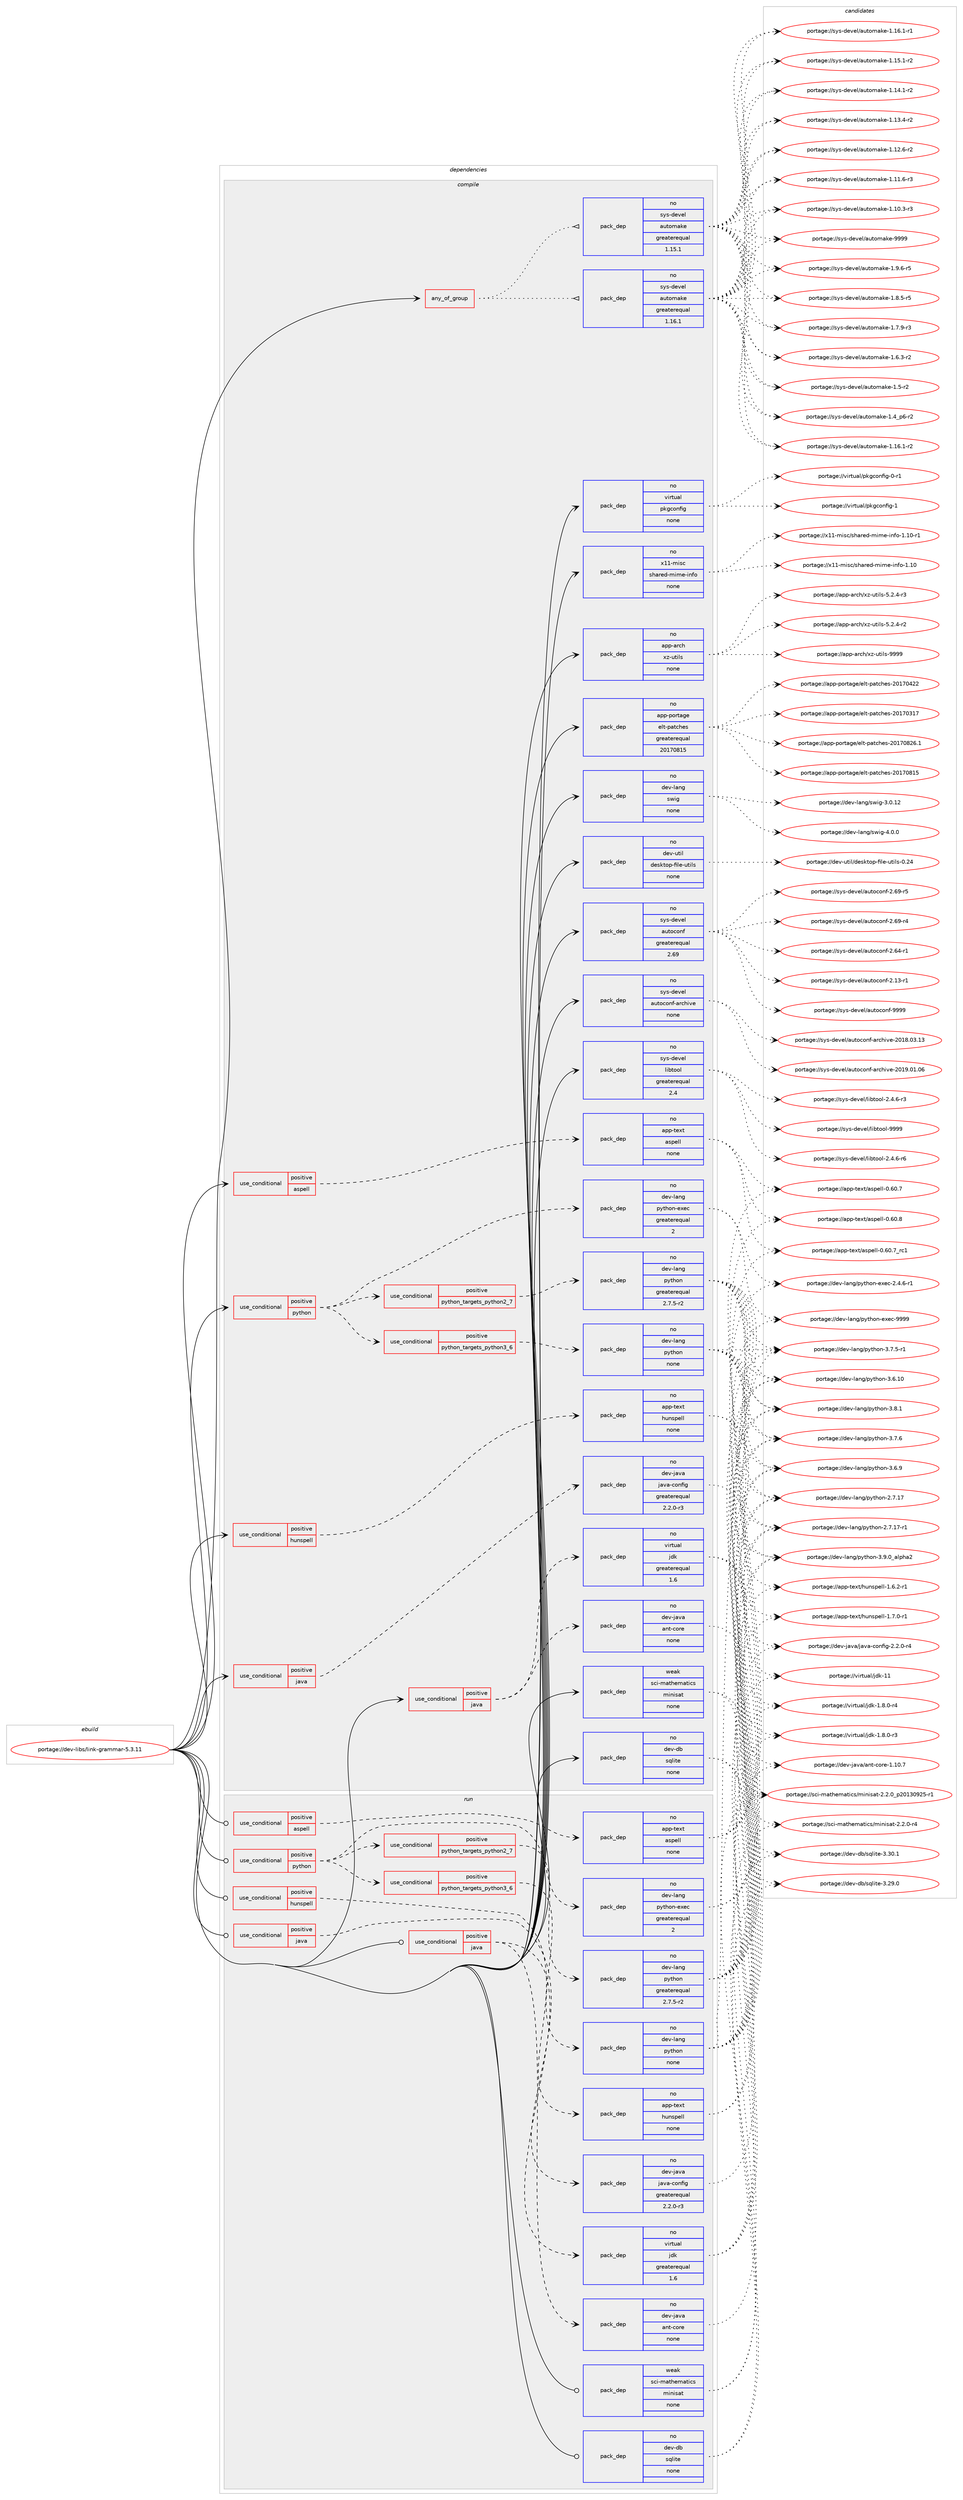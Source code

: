 digraph prolog {

# *************
# Graph options
# *************

newrank=true;
concentrate=true;
compound=true;
graph [rankdir=LR,fontname=Helvetica,fontsize=10,ranksep=1.5];#, ranksep=2.5, nodesep=0.2];
edge  [arrowhead=vee];
node  [fontname=Helvetica,fontsize=10];

# **********
# The ebuild
# **********

subgraph cluster_leftcol {
color=gray;
label=<<i>ebuild</i>>;
id [label="portage://dev-libs/link-grammar-5.3.11", color=red, width=4, href="../dev-libs/link-grammar-5.3.11.svg"];
}

# ****************
# The dependencies
# ****************

subgraph cluster_midcol {
color=gray;
label=<<i>dependencies</i>>;
subgraph cluster_compile {
fillcolor="#eeeeee";
style=filled;
label=<<i>compile</i>>;
subgraph any4975 {
dependency509718 [label=<<TABLE BORDER="0" CELLBORDER="1" CELLSPACING="0" CELLPADDING="4"><TR><TD CELLPADDING="10">any_of_group</TD></TR></TABLE>>, shape=none, color=red];subgraph pack379973 {
dependency509719 [label=<<TABLE BORDER="0" CELLBORDER="1" CELLSPACING="0" CELLPADDING="4" WIDTH="220"><TR><TD ROWSPAN="6" CELLPADDING="30">pack_dep</TD></TR><TR><TD WIDTH="110">no</TD></TR><TR><TD>sys-devel</TD></TR><TR><TD>automake</TD></TR><TR><TD>greaterequal</TD></TR><TR><TD>1.16.1</TD></TR></TABLE>>, shape=none, color=blue];
}
dependency509718:e -> dependency509719:w [weight=20,style="dotted",arrowhead="oinv"];
subgraph pack379974 {
dependency509720 [label=<<TABLE BORDER="0" CELLBORDER="1" CELLSPACING="0" CELLPADDING="4" WIDTH="220"><TR><TD ROWSPAN="6" CELLPADDING="30">pack_dep</TD></TR><TR><TD WIDTH="110">no</TD></TR><TR><TD>sys-devel</TD></TR><TR><TD>automake</TD></TR><TR><TD>greaterequal</TD></TR><TR><TD>1.15.1</TD></TR></TABLE>>, shape=none, color=blue];
}
dependency509718:e -> dependency509720:w [weight=20,style="dotted",arrowhead="oinv"];
}
id:e -> dependency509718:w [weight=20,style="solid",arrowhead="vee"];
subgraph cond124535 {
dependency509721 [label=<<TABLE BORDER="0" CELLBORDER="1" CELLSPACING="0" CELLPADDING="4"><TR><TD ROWSPAN="3" CELLPADDING="10">use_conditional</TD></TR><TR><TD>positive</TD></TR><TR><TD>aspell</TD></TR></TABLE>>, shape=none, color=red];
subgraph pack379975 {
dependency509722 [label=<<TABLE BORDER="0" CELLBORDER="1" CELLSPACING="0" CELLPADDING="4" WIDTH="220"><TR><TD ROWSPAN="6" CELLPADDING="30">pack_dep</TD></TR><TR><TD WIDTH="110">no</TD></TR><TR><TD>app-text</TD></TR><TR><TD>aspell</TD></TR><TR><TD>none</TD></TR><TR><TD></TD></TR></TABLE>>, shape=none, color=blue];
}
dependency509721:e -> dependency509722:w [weight=20,style="dashed",arrowhead="vee"];
}
id:e -> dependency509721:w [weight=20,style="solid",arrowhead="vee"];
subgraph cond124536 {
dependency509723 [label=<<TABLE BORDER="0" CELLBORDER="1" CELLSPACING="0" CELLPADDING="4"><TR><TD ROWSPAN="3" CELLPADDING="10">use_conditional</TD></TR><TR><TD>positive</TD></TR><TR><TD>hunspell</TD></TR></TABLE>>, shape=none, color=red];
subgraph pack379976 {
dependency509724 [label=<<TABLE BORDER="0" CELLBORDER="1" CELLSPACING="0" CELLPADDING="4" WIDTH="220"><TR><TD ROWSPAN="6" CELLPADDING="30">pack_dep</TD></TR><TR><TD WIDTH="110">no</TD></TR><TR><TD>app-text</TD></TR><TR><TD>hunspell</TD></TR><TR><TD>none</TD></TR><TR><TD></TD></TR></TABLE>>, shape=none, color=blue];
}
dependency509723:e -> dependency509724:w [weight=20,style="dashed",arrowhead="vee"];
}
id:e -> dependency509723:w [weight=20,style="solid",arrowhead="vee"];
subgraph cond124537 {
dependency509725 [label=<<TABLE BORDER="0" CELLBORDER="1" CELLSPACING="0" CELLPADDING="4"><TR><TD ROWSPAN="3" CELLPADDING="10">use_conditional</TD></TR><TR><TD>positive</TD></TR><TR><TD>java</TD></TR></TABLE>>, shape=none, color=red];
subgraph pack379977 {
dependency509726 [label=<<TABLE BORDER="0" CELLBORDER="1" CELLSPACING="0" CELLPADDING="4" WIDTH="220"><TR><TD ROWSPAN="6" CELLPADDING="30">pack_dep</TD></TR><TR><TD WIDTH="110">no</TD></TR><TR><TD>dev-java</TD></TR><TR><TD>java-config</TD></TR><TR><TD>greaterequal</TD></TR><TR><TD>2.2.0-r3</TD></TR></TABLE>>, shape=none, color=blue];
}
dependency509725:e -> dependency509726:w [weight=20,style="dashed",arrowhead="vee"];
}
id:e -> dependency509725:w [weight=20,style="solid",arrowhead="vee"];
subgraph cond124538 {
dependency509727 [label=<<TABLE BORDER="0" CELLBORDER="1" CELLSPACING="0" CELLPADDING="4"><TR><TD ROWSPAN="3" CELLPADDING="10">use_conditional</TD></TR><TR><TD>positive</TD></TR><TR><TD>java</TD></TR></TABLE>>, shape=none, color=red];
subgraph pack379978 {
dependency509728 [label=<<TABLE BORDER="0" CELLBORDER="1" CELLSPACING="0" CELLPADDING="4" WIDTH="220"><TR><TD ROWSPAN="6" CELLPADDING="30">pack_dep</TD></TR><TR><TD WIDTH="110">no</TD></TR><TR><TD>virtual</TD></TR><TR><TD>jdk</TD></TR><TR><TD>greaterequal</TD></TR><TR><TD>1.6</TD></TR></TABLE>>, shape=none, color=blue];
}
dependency509727:e -> dependency509728:w [weight=20,style="dashed",arrowhead="vee"];
subgraph pack379979 {
dependency509729 [label=<<TABLE BORDER="0" CELLBORDER="1" CELLSPACING="0" CELLPADDING="4" WIDTH="220"><TR><TD ROWSPAN="6" CELLPADDING="30">pack_dep</TD></TR><TR><TD WIDTH="110">no</TD></TR><TR><TD>dev-java</TD></TR><TR><TD>ant-core</TD></TR><TR><TD>none</TD></TR><TR><TD></TD></TR></TABLE>>, shape=none, color=blue];
}
dependency509727:e -> dependency509729:w [weight=20,style="dashed",arrowhead="vee"];
}
id:e -> dependency509727:w [weight=20,style="solid",arrowhead="vee"];
subgraph cond124539 {
dependency509730 [label=<<TABLE BORDER="0" CELLBORDER="1" CELLSPACING="0" CELLPADDING="4"><TR><TD ROWSPAN="3" CELLPADDING="10">use_conditional</TD></TR><TR><TD>positive</TD></TR><TR><TD>python</TD></TR></TABLE>>, shape=none, color=red];
subgraph cond124540 {
dependency509731 [label=<<TABLE BORDER="0" CELLBORDER="1" CELLSPACING="0" CELLPADDING="4"><TR><TD ROWSPAN="3" CELLPADDING="10">use_conditional</TD></TR><TR><TD>positive</TD></TR><TR><TD>python_targets_python2_7</TD></TR></TABLE>>, shape=none, color=red];
subgraph pack379980 {
dependency509732 [label=<<TABLE BORDER="0" CELLBORDER="1" CELLSPACING="0" CELLPADDING="4" WIDTH="220"><TR><TD ROWSPAN="6" CELLPADDING="30">pack_dep</TD></TR><TR><TD WIDTH="110">no</TD></TR><TR><TD>dev-lang</TD></TR><TR><TD>python</TD></TR><TR><TD>greaterequal</TD></TR><TR><TD>2.7.5-r2</TD></TR></TABLE>>, shape=none, color=blue];
}
dependency509731:e -> dependency509732:w [weight=20,style="dashed",arrowhead="vee"];
}
dependency509730:e -> dependency509731:w [weight=20,style="dashed",arrowhead="vee"];
subgraph cond124541 {
dependency509733 [label=<<TABLE BORDER="0" CELLBORDER="1" CELLSPACING="0" CELLPADDING="4"><TR><TD ROWSPAN="3" CELLPADDING="10">use_conditional</TD></TR><TR><TD>positive</TD></TR><TR><TD>python_targets_python3_6</TD></TR></TABLE>>, shape=none, color=red];
subgraph pack379981 {
dependency509734 [label=<<TABLE BORDER="0" CELLBORDER="1" CELLSPACING="0" CELLPADDING="4" WIDTH="220"><TR><TD ROWSPAN="6" CELLPADDING="30">pack_dep</TD></TR><TR><TD WIDTH="110">no</TD></TR><TR><TD>dev-lang</TD></TR><TR><TD>python</TD></TR><TR><TD>none</TD></TR><TR><TD></TD></TR></TABLE>>, shape=none, color=blue];
}
dependency509733:e -> dependency509734:w [weight=20,style="dashed",arrowhead="vee"];
}
dependency509730:e -> dependency509733:w [weight=20,style="dashed",arrowhead="vee"];
subgraph pack379982 {
dependency509735 [label=<<TABLE BORDER="0" CELLBORDER="1" CELLSPACING="0" CELLPADDING="4" WIDTH="220"><TR><TD ROWSPAN="6" CELLPADDING="30">pack_dep</TD></TR><TR><TD WIDTH="110">no</TD></TR><TR><TD>dev-lang</TD></TR><TR><TD>python-exec</TD></TR><TR><TD>greaterequal</TD></TR><TR><TD>2</TD></TR></TABLE>>, shape=none, color=blue];
}
dependency509730:e -> dependency509735:w [weight=20,style="dashed",arrowhead="vee"];
}
id:e -> dependency509730:w [weight=20,style="solid",arrowhead="vee"];
subgraph pack379983 {
dependency509736 [label=<<TABLE BORDER="0" CELLBORDER="1" CELLSPACING="0" CELLPADDING="4" WIDTH="220"><TR><TD ROWSPAN="6" CELLPADDING="30">pack_dep</TD></TR><TR><TD WIDTH="110">no</TD></TR><TR><TD>app-arch</TD></TR><TR><TD>xz-utils</TD></TR><TR><TD>none</TD></TR><TR><TD></TD></TR></TABLE>>, shape=none, color=blue];
}
id:e -> dependency509736:w [weight=20,style="solid",arrowhead="vee"];
subgraph pack379984 {
dependency509737 [label=<<TABLE BORDER="0" CELLBORDER="1" CELLSPACING="0" CELLPADDING="4" WIDTH="220"><TR><TD ROWSPAN="6" CELLPADDING="30">pack_dep</TD></TR><TR><TD WIDTH="110">no</TD></TR><TR><TD>app-portage</TD></TR><TR><TD>elt-patches</TD></TR><TR><TD>greaterequal</TD></TR><TR><TD>20170815</TD></TR></TABLE>>, shape=none, color=blue];
}
id:e -> dependency509737:w [weight=20,style="solid",arrowhead="vee"];
subgraph pack379985 {
dependency509738 [label=<<TABLE BORDER="0" CELLBORDER="1" CELLSPACING="0" CELLPADDING="4" WIDTH="220"><TR><TD ROWSPAN="6" CELLPADDING="30">pack_dep</TD></TR><TR><TD WIDTH="110">no</TD></TR><TR><TD>dev-db</TD></TR><TR><TD>sqlite</TD></TR><TR><TD>none</TD></TR><TR><TD></TD></TR></TABLE>>, shape=none, color=blue];
}
id:e -> dependency509738:w [weight=20,style="solid",arrowhead="vee"];
subgraph pack379986 {
dependency509739 [label=<<TABLE BORDER="0" CELLBORDER="1" CELLSPACING="0" CELLPADDING="4" WIDTH="220"><TR><TD ROWSPAN="6" CELLPADDING="30">pack_dep</TD></TR><TR><TD WIDTH="110">no</TD></TR><TR><TD>dev-lang</TD></TR><TR><TD>swig</TD></TR><TR><TD>none</TD></TR><TR><TD></TD></TR></TABLE>>, shape=none, color=blue];
}
id:e -> dependency509739:w [weight=20,style="solid",arrowhead="vee"];
subgraph pack379987 {
dependency509740 [label=<<TABLE BORDER="0" CELLBORDER="1" CELLSPACING="0" CELLPADDING="4" WIDTH="220"><TR><TD ROWSPAN="6" CELLPADDING="30">pack_dep</TD></TR><TR><TD WIDTH="110">no</TD></TR><TR><TD>dev-util</TD></TR><TR><TD>desktop-file-utils</TD></TR><TR><TD>none</TD></TR><TR><TD></TD></TR></TABLE>>, shape=none, color=blue];
}
id:e -> dependency509740:w [weight=20,style="solid",arrowhead="vee"];
subgraph pack379988 {
dependency509741 [label=<<TABLE BORDER="0" CELLBORDER="1" CELLSPACING="0" CELLPADDING="4" WIDTH="220"><TR><TD ROWSPAN="6" CELLPADDING="30">pack_dep</TD></TR><TR><TD WIDTH="110">no</TD></TR><TR><TD>sys-devel</TD></TR><TR><TD>autoconf</TD></TR><TR><TD>greaterequal</TD></TR><TR><TD>2.69</TD></TR></TABLE>>, shape=none, color=blue];
}
id:e -> dependency509741:w [weight=20,style="solid",arrowhead="vee"];
subgraph pack379989 {
dependency509742 [label=<<TABLE BORDER="0" CELLBORDER="1" CELLSPACING="0" CELLPADDING="4" WIDTH="220"><TR><TD ROWSPAN="6" CELLPADDING="30">pack_dep</TD></TR><TR><TD WIDTH="110">no</TD></TR><TR><TD>sys-devel</TD></TR><TR><TD>autoconf-archive</TD></TR><TR><TD>none</TD></TR><TR><TD></TD></TR></TABLE>>, shape=none, color=blue];
}
id:e -> dependency509742:w [weight=20,style="solid",arrowhead="vee"];
subgraph pack379990 {
dependency509743 [label=<<TABLE BORDER="0" CELLBORDER="1" CELLSPACING="0" CELLPADDING="4" WIDTH="220"><TR><TD ROWSPAN="6" CELLPADDING="30">pack_dep</TD></TR><TR><TD WIDTH="110">no</TD></TR><TR><TD>sys-devel</TD></TR><TR><TD>libtool</TD></TR><TR><TD>greaterequal</TD></TR><TR><TD>2.4</TD></TR></TABLE>>, shape=none, color=blue];
}
id:e -> dependency509743:w [weight=20,style="solid",arrowhead="vee"];
subgraph pack379991 {
dependency509744 [label=<<TABLE BORDER="0" CELLBORDER="1" CELLSPACING="0" CELLPADDING="4" WIDTH="220"><TR><TD ROWSPAN="6" CELLPADDING="30">pack_dep</TD></TR><TR><TD WIDTH="110">no</TD></TR><TR><TD>virtual</TD></TR><TR><TD>pkgconfig</TD></TR><TR><TD>none</TD></TR><TR><TD></TD></TR></TABLE>>, shape=none, color=blue];
}
id:e -> dependency509744:w [weight=20,style="solid",arrowhead="vee"];
subgraph pack379992 {
dependency509745 [label=<<TABLE BORDER="0" CELLBORDER="1" CELLSPACING="0" CELLPADDING="4" WIDTH="220"><TR><TD ROWSPAN="6" CELLPADDING="30">pack_dep</TD></TR><TR><TD WIDTH="110">no</TD></TR><TR><TD>x11-misc</TD></TR><TR><TD>shared-mime-info</TD></TR><TR><TD>none</TD></TR><TR><TD></TD></TR></TABLE>>, shape=none, color=blue];
}
id:e -> dependency509745:w [weight=20,style="solid",arrowhead="vee"];
subgraph pack379993 {
dependency509746 [label=<<TABLE BORDER="0" CELLBORDER="1" CELLSPACING="0" CELLPADDING="4" WIDTH="220"><TR><TD ROWSPAN="6" CELLPADDING="30">pack_dep</TD></TR><TR><TD WIDTH="110">weak</TD></TR><TR><TD>sci-mathematics</TD></TR><TR><TD>minisat</TD></TR><TR><TD>none</TD></TR><TR><TD></TD></TR></TABLE>>, shape=none, color=blue];
}
id:e -> dependency509746:w [weight=20,style="solid",arrowhead="vee"];
}
subgraph cluster_compileandrun {
fillcolor="#eeeeee";
style=filled;
label=<<i>compile and run</i>>;
}
subgraph cluster_run {
fillcolor="#eeeeee";
style=filled;
label=<<i>run</i>>;
subgraph cond124542 {
dependency509747 [label=<<TABLE BORDER="0" CELLBORDER="1" CELLSPACING="0" CELLPADDING="4"><TR><TD ROWSPAN="3" CELLPADDING="10">use_conditional</TD></TR><TR><TD>positive</TD></TR><TR><TD>aspell</TD></TR></TABLE>>, shape=none, color=red];
subgraph pack379994 {
dependency509748 [label=<<TABLE BORDER="0" CELLBORDER="1" CELLSPACING="0" CELLPADDING="4" WIDTH="220"><TR><TD ROWSPAN="6" CELLPADDING="30">pack_dep</TD></TR><TR><TD WIDTH="110">no</TD></TR><TR><TD>app-text</TD></TR><TR><TD>aspell</TD></TR><TR><TD>none</TD></TR><TR><TD></TD></TR></TABLE>>, shape=none, color=blue];
}
dependency509747:e -> dependency509748:w [weight=20,style="dashed",arrowhead="vee"];
}
id:e -> dependency509747:w [weight=20,style="solid",arrowhead="odot"];
subgraph cond124543 {
dependency509749 [label=<<TABLE BORDER="0" CELLBORDER="1" CELLSPACING="0" CELLPADDING="4"><TR><TD ROWSPAN="3" CELLPADDING="10">use_conditional</TD></TR><TR><TD>positive</TD></TR><TR><TD>hunspell</TD></TR></TABLE>>, shape=none, color=red];
subgraph pack379995 {
dependency509750 [label=<<TABLE BORDER="0" CELLBORDER="1" CELLSPACING="0" CELLPADDING="4" WIDTH="220"><TR><TD ROWSPAN="6" CELLPADDING="30">pack_dep</TD></TR><TR><TD WIDTH="110">no</TD></TR><TR><TD>app-text</TD></TR><TR><TD>hunspell</TD></TR><TR><TD>none</TD></TR><TR><TD></TD></TR></TABLE>>, shape=none, color=blue];
}
dependency509749:e -> dependency509750:w [weight=20,style="dashed",arrowhead="vee"];
}
id:e -> dependency509749:w [weight=20,style="solid",arrowhead="odot"];
subgraph cond124544 {
dependency509751 [label=<<TABLE BORDER="0" CELLBORDER="1" CELLSPACING="0" CELLPADDING="4"><TR><TD ROWSPAN="3" CELLPADDING="10">use_conditional</TD></TR><TR><TD>positive</TD></TR><TR><TD>java</TD></TR></TABLE>>, shape=none, color=red];
subgraph pack379996 {
dependency509752 [label=<<TABLE BORDER="0" CELLBORDER="1" CELLSPACING="0" CELLPADDING="4" WIDTH="220"><TR><TD ROWSPAN="6" CELLPADDING="30">pack_dep</TD></TR><TR><TD WIDTH="110">no</TD></TR><TR><TD>dev-java</TD></TR><TR><TD>java-config</TD></TR><TR><TD>greaterequal</TD></TR><TR><TD>2.2.0-r3</TD></TR></TABLE>>, shape=none, color=blue];
}
dependency509751:e -> dependency509752:w [weight=20,style="dashed",arrowhead="vee"];
}
id:e -> dependency509751:w [weight=20,style="solid",arrowhead="odot"];
subgraph cond124545 {
dependency509753 [label=<<TABLE BORDER="0" CELLBORDER="1" CELLSPACING="0" CELLPADDING="4"><TR><TD ROWSPAN="3" CELLPADDING="10">use_conditional</TD></TR><TR><TD>positive</TD></TR><TR><TD>java</TD></TR></TABLE>>, shape=none, color=red];
subgraph pack379997 {
dependency509754 [label=<<TABLE BORDER="0" CELLBORDER="1" CELLSPACING="0" CELLPADDING="4" WIDTH="220"><TR><TD ROWSPAN="6" CELLPADDING="30">pack_dep</TD></TR><TR><TD WIDTH="110">no</TD></TR><TR><TD>virtual</TD></TR><TR><TD>jdk</TD></TR><TR><TD>greaterequal</TD></TR><TR><TD>1.6</TD></TR></TABLE>>, shape=none, color=blue];
}
dependency509753:e -> dependency509754:w [weight=20,style="dashed",arrowhead="vee"];
subgraph pack379998 {
dependency509755 [label=<<TABLE BORDER="0" CELLBORDER="1" CELLSPACING="0" CELLPADDING="4" WIDTH="220"><TR><TD ROWSPAN="6" CELLPADDING="30">pack_dep</TD></TR><TR><TD WIDTH="110">no</TD></TR><TR><TD>dev-java</TD></TR><TR><TD>ant-core</TD></TR><TR><TD>none</TD></TR><TR><TD></TD></TR></TABLE>>, shape=none, color=blue];
}
dependency509753:e -> dependency509755:w [weight=20,style="dashed",arrowhead="vee"];
}
id:e -> dependency509753:w [weight=20,style="solid",arrowhead="odot"];
subgraph cond124546 {
dependency509756 [label=<<TABLE BORDER="0" CELLBORDER="1" CELLSPACING="0" CELLPADDING="4"><TR><TD ROWSPAN="3" CELLPADDING="10">use_conditional</TD></TR><TR><TD>positive</TD></TR><TR><TD>python</TD></TR></TABLE>>, shape=none, color=red];
subgraph cond124547 {
dependency509757 [label=<<TABLE BORDER="0" CELLBORDER="1" CELLSPACING="0" CELLPADDING="4"><TR><TD ROWSPAN="3" CELLPADDING="10">use_conditional</TD></TR><TR><TD>positive</TD></TR><TR><TD>python_targets_python2_7</TD></TR></TABLE>>, shape=none, color=red];
subgraph pack379999 {
dependency509758 [label=<<TABLE BORDER="0" CELLBORDER="1" CELLSPACING="0" CELLPADDING="4" WIDTH="220"><TR><TD ROWSPAN="6" CELLPADDING="30">pack_dep</TD></TR><TR><TD WIDTH="110">no</TD></TR><TR><TD>dev-lang</TD></TR><TR><TD>python</TD></TR><TR><TD>greaterequal</TD></TR><TR><TD>2.7.5-r2</TD></TR></TABLE>>, shape=none, color=blue];
}
dependency509757:e -> dependency509758:w [weight=20,style="dashed",arrowhead="vee"];
}
dependency509756:e -> dependency509757:w [weight=20,style="dashed",arrowhead="vee"];
subgraph cond124548 {
dependency509759 [label=<<TABLE BORDER="0" CELLBORDER="1" CELLSPACING="0" CELLPADDING="4"><TR><TD ROWSPAN="3" CELLPADDING="10">use_conditional</TD></TR><TR><TD>positive</TD></TR><TR><TD>python_targets_python3_6</TD></TR></TABLE>>, shape=none, color=red];
subgraph pack380000 {
dependency509760 [label=<<TABLE BORDER="0" CELLBORDER="1" CELLSPACING="0" CELLPADDING="4" WIDTH="220"><TR><TD ROWSPAN="6" CELLPADDING="30">pack_dep</TD></TR><TR><TD WIDTH="110">no</TD></TR><TR><TD>dev-lang</TD></TR><TR><TD>python</TD></TR><TR><TD>none</TD></TR><TR><TD></TD></TR></TABLE>>, shape=none, color=blue];
}
dependency509759:e -> dependency509760:w [weight=20,style="dashed",arrowhead="vee"];
}
dependency509756:e -> dependency509759:w [weight=20,style="dashed",arrowhead="vee"];
subgraph pack380001 {
dependency509761 [label=<<TABLE BORDER="0" CELLBORDER="1" CELLSPACING="0" CELLPADDING="4" WIDTH="220"><TR><TD ROWSPAN="6" CELLPADDING="30">pack_dep</TD></TR><TR><TD WIDTH="110">no</TD></TR><TR><TD>dev-lang</TD></TR><TR><TD>python-exec</TD></TR><TR><TD>greaterequal</TD></TR><TR><TD>2</TD></TR></TABLE>>, shape=none, color=blue];
}
dependency509756:e -> dependency509761:w [weight=20,style="dashed",arrowhead="vee"];
}
id:e -> dependency509756:w [weight=20,style="solid",arrowhead="odot"];
subgraph pack380002 {
dependency509762 [label=<<TABLE BORDER="0" CELLBORDER="1" CELLSPACING="0" CELLPADDING="4" WIDTH="220"><TR><TD ROWSPAN="6" CELLPADDING="30">pack_dep</TD></TR><TR><TD WIDTH="110">no</TD></TR><TR><TD>dev-db</TD></TR><TR><TD>sqlite</TD></TR><TR><TD>none</TD></TR><TR><TD></TD></TR></TABLE>>, shape=none, color=blue];
}
id:e -> dependency509762:w [weight=20,style="solid",arrowhead="odot"];
subgraph pack380003 {
dependency509763 [label=<<TABLE BORDER="0" CELLBORDER="1" CELLSPACING="0" CELLPADDING="4" WIDTH="220"><TR><TD ROWSPAN="6" CELLPADDING="30">pack_dep</TD></TR><TR><TD WIDTH="110">weak</TD></TR><TR><TD>sci-mathematics</TD></TR><TR><TD>minisat</TD></TR><TR><TD>none</TD></TR><TR><TD></TD></TR></TABLE>>, shape=none, color=blue];
}
id:e -> dependency509763:w [weight=20,style="solid",arrowhead="odot"];
}
}

# **************
# The candidates
# **************

subgraph cluster_choices {
rank=same;
color=gray;
label=<<i>candidates</i>>;

subgraph choice379973 {
color=black;
nodesep=1;
choice115121115451001011181011084797117116111109971071014557575757 [label="portage://sys-devel/automake-9999", color=red, width=4,href="../sys-devel/automake-9999.svg"];
choice115121115451001011181011084797117116111109971071014549465746544511453 [label="portage://sys-devel/automake-1.9.6-r5", color=red, width=4,href="../sys-devel/automake-1.9.6-r5.svg"];
choice115121115451001011181011084797117116111109971071014549465646534511453 [label="portage://sys-devel/automake-1.8.5-r5", color=red, width=4,href="../sys-devel/automake-1.8.5-r5.svg"];
choice115121115451001011181011084797117116111109971071014549465546574511451 [label="portage://sys-devel/automake-1.7.9-r3", color=red, width=4,href="../sys-devel/automake-1.7.9-r3.svg"];
choice115121115451001011181011084797117116111109971071014549465446514511450 [label="portage://sys-devel/automake-1.6.3-r2", color=red, width=4,href="../sys-devel/automake-1.6.3-r2.svg"];
choice11512111545100101118101108479711711611110997107101454946534511450 [label="portage://sys-devel/automake-1.5-r2", color=red, width=4,href="../sys-devel/automake-1.5-r2.svg"];
choice115121115451001011181011084797117116111109971071014549465295112544511450 [label="portage://sys-devel/automake-1.4_p6-r2", color=red, width=4,href="../sys-devel/automake-1.4_p6-r2.svg"];
choice11512111545100101118101108479711711611110997107101454946495446494511450 [label="portage://sys-devel/automake-1.16.1-r2", color=red, width=4,href="../sys-devel/automake-1.16.1-r2.svg"];
choice11512111545100101118101108479711711611110997107101454946495446494511449 [label="portage://sys-devel/automake-1.16.1-r1", color=red, width=4,href="../sys-devel/automake-1.16.1-r1.svg"];
choice11512111545100101118101108479711711611110997107101454946495346494511450 [label="portage://sys-devel/automake-1.15.1-r2", color=red, width=4,href="../sys-devel/automake-1.15.1-r2.svg"];
choice11512111545100101118101108479711711611110997107101454946495246494511450 [label="portage://sys-devel/automake-1.14.1-r2", color=red, width=4,href="../sys-devel/automake-1.14.1-r2.svg"];
choice11512111545100101118101108479711711611110997107101454946495146524511450 [label="portage://sys-devel/automake-1.13.4-r2", color=red, width=4,href="../sys-devel/automake-1.13.4-r2.svg"];
choice11512111545100101118101108479711711611110997107101454946495046544511450 [label="portage://sys-devel/automake-1.12.6-r2", color=red, width=4,href="../sys-devel/automake-1.12.6-r2.svg"];
choice11512111545100101118101108479711711611110997107101454946494946544511451 [label="portage://sys-devel/automake-1.11.6-r3", color=red, width=4,href="../sys-devel/automake-1.11.6-r3.svg"];
choice11512111545100101118101108479711711611110997107101454946494846514511451 [label="portage://sys-devel/automake-1.10.3-r3", color=red, width=4,href="../sys-devel/automake-1.10.3-r3.svg"];
dependency509719:e -> choice115121115451001011181011084797117116111109971071014557575757:w [style=dotted,weight="100"];
dependency509719:e -> choice115121115451001011181011084797117116111109971071014549465746544511453:w [style=dotted,weight="100"];
dependency509719:e -> choice115121115451001011181011084797117116111109971071014549465646534511453:w [style=dotted,weight="100"];
dependency509719:e -> choice115121115451001011181011084797117116111109971071014549465546574511451:w [style=dotted,weight="100"];
dependency509719:e -> choice115121115451001011181011084797117116111109971071014549465446514511450:w [style=dotted,weight="100"];
dependency509719:e -> choice11512111545100101118101108479711711611110997107101454946534511450:w [style=dotted,weight="100"];
dependency509719:e -> choice115121115451001011181011084797117116111109971071014549465295112544511450:w [style=dotted,weight="100"];
dependency509719:e -> choice11512111545100101118101108479711711611110997107101454946495446494511450:w [style=dotted,weight="100"];
dependency509719:e -> choice11512111545100101118101108479711711611110997107101454946495446494511449:w [style=dotted,weight="100"];
dependency509719:e -> choice11512111545100101118101108479711711611110997107101454946495346494511450:w [style=dotted,weight="100"];
dependency509719:e -> choice11512111545100101118101108479711711611110997107101454946495246494511450:w [style=dotted,weight="100"];
dependency509719:e -> choice11512111545100101118101108479711711611110997107101454946495146524511450:w [style=dotted,weight="100"];
dependency509719:e -> choice11512111545100101118101108479711711611110997107101454946495046544511450:w [style=dotted,weight="100"];
dependency509719:e -> choice11512111545100101118101108479711711611110997107101454946494946544511451:w [style=dotted,weight="100"];
dependency509719:e -> choice11512111545100101118101108479711711611110997107101454946494846514511451:w [style=dotted,weight="100"];
}
subgraph choice379974 {
color=black;
nodesep=1;
choice115121115451001011181011084797117116111109971071014557575757 [label="portage://sys-devel/automake-9999", color=red, width=4,href="../sys-devel/automake-9999.svg"];
choice115121115451001011181011084797117116111109971071014549465746544511453 [label="portage://sys-devel/automake-1.9.6-r5", color=red, width=4,href="../sys-devel/automake-1.9.6-r5.svg"];
choice115121115451001011181011084797117116111109971071014549465646534511453 [label="portage://sys-devel/automake-1.8.5-r5", color=red, width=4,href="../sys-devel/automake-1.8.5-r5.svg"];
choice115121115451001011181011084797117116111109971071014549465546574511451 [label="portage://sys-devel/automake-1.7.9-r3", color=red, width=4,href="../sys-devel/automake-1.7.9-r3.svg"];
choice115121115451001011181011084797117116111109971071014549465446514511450 [label="portage://sys-devel/automake-1.6.3-r2", color=red, width=4,href="../sys-devel/automake-1.6.3-r2.svg"];
choice11512111545100101118101108479711711611110997107101454946534511450 [label="portage://sys-devel/automake-1.5-r2", color=red, width=4,href="../sys-devel/automake-1.5-r2.svg"];
choice115121115451001011181011084797117116111109971071014549465295112544511450 [label="portage://sys-devel/automake-1.4_p6-r2", color=red, width=4,href="../sys-devel/automake-1.4_p6-r2.svg"];
choice11512111545100101118101108479711711611110997107101454946495446494511450 [label="portage://sys-devel/automake-1.16.1-r2", color=red, width=4,href="../sys-devel/automake-1.16.1-r2.svg"];
choice11512111545100101118101108479711711611110997107101454946495446494511449 [label="portage://sys-devel/automake-1.16.1-r1", color=red, width=4,href="../sys-devel/automake-1.16.1-r1.svg"];
choice11512111545100101118101108479711711611110997107101454946495346494511450 [label="portage://sys-devel/automake-1.15.1-r2", color=red, width=4,href="../sys-devel/automake-1.15.1-r2.svg"];
choice11512111545100101118101108479711711611110997107101454946495246494511450 [label="portage://sys-devel/automake-1.14.1-r2", color=red, width=4,href="../sys-devel/automake-1.14.1-r2.svg"];
choice11512111545100101118101108479711711611110997107101454946495146524511450 [label="portage://sys-devel/automake-1.13.4-r2", color=red, width=4,href="../sys-devel/automake-1.13.4-r2.svg"];
choice11512111545100101118101108479711711611110997107101454946495046544511450 [label="portage://sys-devel/automake-1.12.6-r2", color=red, width=4,href="../sys-devel/automake-1.12.6-r2.svg"];
choice11512111545100101118101108479711711611110997107101454946494946544511451 [label="portage://sys-devel/automake-1.11.6-r3", color=red, width=4,href="../sys-devel/automake-1.11.6-r3.svg"];
choice11512111545100101118101108479711711611110997107101454946494846514511451 [label="portage://sys-devel/automake-1.10.3-r3", color=red, width=4,href="../sys-devel/automake-1.10.3-r3.svg"];
dependency509720:e -> choice115121115451001011181011084797117116111109971071014557575757:w [style=dotted,weight="100"];
dependency509720:e -> choice115121115451001011181011084797117116111109971071014549465746544511453:w [style=dotted,weight="100"];
dependency509720:e -> choice115121115451001011181011084797117116111109971071014549465646534511453:w [style=dotted,weight="100"];
dependency509720:e -> choice115121115451001011181011084797117116111109971071014549465546574511451:w [style=dotted,weight="100"];
dependency509720:e -> choice115121115451001011181011084797117116111109971071014549465446514511450:w [style=dotted,weight="100"];
dependency509720:e -> choice11512111545100101118101108479711711611110997107101454946534511450:w [style=dotted,weight="100"];
dependency509720:e -> choice115121115451001011181011084797117116111109971071014549465295112544511450:w [style=dotted,weight="100"];
dependency509720:e -> choice11512111545100101118101108479711711611110997107101454946495446494511450:w [style=dotted,weight="100"];
dependency509720:e -> choice11512111545100101118101108479711711611110997107101454946495446494511449:w [style=dotted,weight="100"];
dependency509720:e -> choice11512111545100101118101108479711711611110997107101454946495346494511450:w [style=dotted,weight="100"];
dependency509720:e -> choice11512111545100101118101108479711711611110997107101454946495246494511450:w [style=dotted,weight="100"];
dependency509720:e -> choice11512111545100101118101108479711711611110997107101454946495146524511450:w [style=dotted,weight="100"];
dependency509720:e -> choice11512111545100101118101108479711711611110997107101454946495046544511450:w [style=dotted,weight="100"];
dependency509720:e -> choice11512111545100101118101108479711711611110997107101454946494946544511451:w [style=dotted,weight="100"];
dependency509720:e -> choice11512111545100101118101108479711711611110997107101454946494846514511451:w [style=dotted,weight="100"];
}
subgraph choice379975 {
color=black;
nodesep=1;
choice9711211245116101120116479711511210110810845484654484656 [label="portage://app-text/aspell-0.60.8", color=red, width=4,href="../app-text/aspell-0.60.8.svg"];
choice9711211245116101120116479711511210110810845484654484655951149949 [label="portage://app-text/aspell-0.60.7_rc1", color=red, width=4,href="../app-text/aspell-0.60.7_rc1.svg"];
choice9711211245116101120116479711511210110810845484654484655 [label="portage://app-text/aspell-0.60.7", color=red, width=4,href="../app-text/aspell-0.60.7.svg"];
dependency509722:e -> choice9711211245116101120116479711511210110810845484654484656:w [style=dotted,weight="100"];
dependency509722:e -> choice9711211245116101120116479711511210110810845484654484655951149949:w [style=dotted,weight="100"];
dependency509722:e -> choice9711211245116101120116479711511210110810845484654484655:w [style=dotted,weight="100"];
}
subgraph choice379976 {
color=black;
nodesep=1;
choice9711211245116101120116471041171101151121011081084549465546484511449 [label="portage://app-text/hunspell-1.7.0-r1", color=red, width=4,href="../app-text/hunspell-1.7.0-r1.svg"];
choice9711211245116101120116471041171101151121011081084549465446504511449 [label="portage://app-text/hunspell-1.6.2-r1", color=red, width=4,href="../app-text/hunspell-1.6.2-r1.svg"];
dependency509724:e -> choice9711211245116101120116471041171101151121011081084549465546484511449:w [style=dotted,weight="100"];
dependency509724:e -> choice9711211245116101120116471041171101151121011081084549465446504511449:w [style=dotted,weight="100"];
}
subgraph choice379977 {
color=black;
nodesep=1;
choice10010111845106971189747106971189745991111101021051034550465046484511452 [label="portage://dev-java/java-config-2.2.0-r4", color=red, width=4,href="../dev-java/java-config-2.2.0-r4.svg"];
dependency509726:e -> choice10010111845106971189747106971189745991111101021051034550465046484511452:w [style=dotted,weight="100"];
}
subgraph choice379978 {
color=black;
nodesep=1;
choice1181051141161179710847106100107454949 [label="portage://virtual/jdk-11", color=red, width=4,href="../virtual/jdk-11.svg"];
choice11810511411611797108471061001074549465646484511452 [label="portage://virtual/jdk-1.8.0-r4", color=red, width=4,href="../virtual/jdk-1.8.0-r4.svg"];
choice11810511411611797108471061001074549465646484511451 [label="portage://virtual/jdk-1.8.0-r3", color=red, width=4,href="../virtual/jdk-1.8.0-r3.svg"];
dependency509728:e -> choice1181051141161179710847106100107454949:w [style=dotted,weight="100"];
dependency509728:e -> choice11810511411611797108471061001074549465646484511452:w [style=dotted,weight="100"];
dependency509728:e -> choice11810511411611797108471061001074549465646484511451:w [style=dotted,weight="100"];
}
subgraph choice379979 {
color=black;
nodesep=1;
choice1001011184510697118974797110116459911111410145494649484655 [label="portage://dev-java/ant-core-1.10.7", color=red, width=4,href="../dev-java/ant-core-1.10.7.svg"];
dependency509729:e -> choice1001011184510697118974797110116459911111410145494649484655:w [style=dotted,weight="100"];
}
subgraph choice379980 {
color=black;
nodesep=1;
choice10010111845108971101034711212111610411111045514657464895971081121049750 [label="portage://dev-lang/python-3.9.0_alpha2", color=red, width=4,href="../dev-lang/python-3.9.0_alpha2.svg"];
choice100101118451089711010347112121116104111110455146564649 [label="portage://dev-lang/python-3.8.1", color=red, width=4,href="../dev-lang/python-3.8.1.svg"];
choice100101118451089711010347112121116104111110455146554654 [label="portage://dev-lang/python-3.7.6", color=red, width=4,href="../dev-lang/python-3.7.6.svg"];
choice1001011184510897110103471121211161041111104551465546534511449 [label="portage://dev-lang/python-3.7.5-r1", color=red, width=4,href="../dev-lang/python-3.7.5-r1.svg"];
choice100101118451089711010347112121116104111110455146544657 [label="portage://dev-lang/python-3.6.9", color=red, width=4,href="../dev-lang/python-3.6.9.svg"];
choice10010111845108971101034711212111610411111045514654464948 [label="portage://dev-lang/python-3.6.10", color=red, width=4,href="../dev-lang/python-3.6.10.svg"];
choice100101118451089711010347112121116104111110455046554649554511449 [label="portage://dev-lang/python-2.7.17-r1", color=red, width=4,href="../dev-lang/python-2.7.17-r1.svg"];
choice10010111845108971101034711212111610411111045504655464955 [label="portage://dev-lang/python-2.7.17", color=red, width=4,href="../dev-lang/python-2.7.17.svg"];
dependency509732:e -> choice10010111845108971101034711212111610411111045514657464895971081121049750:w [style=dotted,weight="100"];
dependency509732:e -> choice100101118451089711010347112121116104111110455146564649:w [style=dotted,weight="100"];
dependency509732:e -> choice100101118451089711010347112121116104111110455146554654:w [style=dotted,weight="100"];
dependency509732:e -> choice1001011184510897110103471121211161041111104551465546534511449:w [style=dotted,weight="100"];
dependency509732:e -> choice100101118451089711010347112121116104111110455146544657:w [style=dotted,weight="100"];
dependency509732:e -> choice10010111845108971101034711212111610411111045514654464948:w [style=dotted,weight="100"];
dependency509732:e -> choice100101118451089711010347112121116104111110455046554649554511449:w [style=dotted,weight="100"];
dependency509732:e -> choice10010111845108971101034711212111610411111045504655464955:w [style=dotted,weight="100"];
}
subgraph choice379981 {
color=black;
nodesep=1;
choice10010111845108971101034711212111610411111045514657464895971081121049750 [label="portage://dev-lang/python-3.9.0_alpha2", color=red, width=4,href="../dev-lang/python-3.9.0_alpha2.svg"];
choice100101118451089711010347112121116104111110455146564649 [label="portage://dev-lang/python-3.8.1", color=red, width=4,href="../dev-lang/python-3.8.1.svg"];
choice100101118451089711010347112121116104111110455146554654 [label="portage://dev-lang/python-3.7.6", color=red, width=4,href="../dev-lang/python-3.7.6.svg"];
choice1001011184510897110103471121211161041111104551465546534511449 [label="portage://dev-lang/python-3.7.5-r1", color=red, width=4,href="../dev-lang/python-3.7.5-r1.svg"];
choice100101118451089711010347112121116104111110455146544657 [label="portage://dev-lang/python-3.6.9", color=red, width=4,href="../dev-lang/python-3.6.9.svg"];
choice10010111845108971101034711212111610411111045514654464948 [label="portage://dev-lang/python-3.6.10", color=red, width=4,href="../dev-lang/python-3.6.10.svg"];
choice100101118451089711010347112121116104111110455046554649554511449 [label="portage://dev-lang/python-2.7.17-r1", color=red, width=4,href="../dev-lang/python-2.7.17-r1.svg"];
choice10010111845108971101034711212111610411111045504655464955 [label="portage://dev-lang/python-2.7.17", color=red, width=4,href="../dev-lang/python-2.7.17.svg"];
dependency509734:e -> choice10010111845108971101034711212111610411111045514657464895971081121049750:w [style=dotted,weight="100"];
dependency509734:e -> choice100101118451089711010347112121116104111110455146564649:w [style=dotted,weight="100"];
dependency509734:e -> choice100101118451089711010347112121116104111110455146554654:w [style=dotted,weight="100"];
dependency509734:e -> choice1001011184510897110103471121211161041111104551465546534511449:w [style=dotted,weight="100"];
dependency509734:e -> choice100101118451089711010347112121116104111110455146544657:w [style=dotted,weight="100"];
dependency509734:e -> choice10010111845108971101034711212111610411111045514654464948:w [style=dotted,weight="100"];
dependency509734:e -> choice100101118451089711010347112121116104111110455046554649554511449:w [style=dotted,weight="100"];
dependency509734:e -> choice10010111845108971101034711212111610411111045504655464955:w [style=dotted,weight="100"];
}
subgraph choice379982 {
color=black;
nodesep=1;
choice10010111845108971101034711212111610411111045101120101994557575757 [label="portage://dev-lang/python-exec-9999", color=red, width=4,href="../dev-lang/python-exec-9999.svg"];
choice10010111845108971101034711212111610411111045101120101994550465246544511449 [label="portage://dev-lang/python-exec-2.4.6-r1", color=red, width=4,href="../dev-lang/python-exec-2.4.6-r1.svg"];
dependency509735:e -> choice10010111845108971101034711212111610411111045101120101994557575757:w [style=dotted,weight="100"];
dependency509735:e -> choice10010111845108971101034711212111610411111045101120101994550465246544511449:w [style=dotted,weight="100"];
}
subgraph choice379983 {
color=black;
nodesep=1;
choice9711211245971149910447120122451171161051081154557575757 [label="portage://app-arch/xz-utils-9999", color=red, width=4,href="../app-arch/xz-utils-9999.svg"];
choice9711211245971149910447120122451171161051081154553465046524511451 [label="portage://app-arch/xz-utils-5.2.4-r3", color=red, width=4,href="../app-arch/xz-utils-5.2.4-r3.svg"];
choice9711211245971149910447120122451171161051081154553465046524511450 [label="portage://app-arch/xz-utils-5.2.4-r2", color=red, width=4,href="../app-arch/xz-utils-5.2.4-r2.svg"];
dependency509736:e -> choice9711211245971149910447120122451171161051081154557575757:w [style=dotted,weight="100"];
dependency509736:e -> choice9711211245971149910447120122451171161051081154553465046524511451:w [style=dotted,weight="100"];
dependency509736:e -> choice9711211245971149910447120122451171161051081154553465046524511450:w [style=dotted,weight="100"];
}
subgraph choice379984 {
color=black;
nodesep=1;
choice971121124511211111411697103101471011081164511297116991041011154550484955485650544649 [label="portage://app-portage/elt-patches-20170826.1", color=red, width=4,href="../app-portage/elt-patches-20170826.1.svg"];
choice97112112451121111141169710310147101108116451129711699104101115455048495548564953 [label="portage://app-portage/elt-patches-20170815", color=red, width=4,href="../app-portage/elt-patches-20170815.svg"];
choice97112112451121111141169710310147101108116451129711699104101115455048495548525050 [label="portage://app-portage/elt-patches-20170422", color=red, width=4,href="../app-portage/elt-patches-20170422.svg"];
choice97112112451121111141169710310147101108116451129711699104101115455048495548514955 [label="portage://app-portage/elt-patches-20170317", color=red, width=4,href="../app-portage/elt-patches-20170317.svg"];
dependency509737:e -> choice971121124511211111411697103101471011081164511297116991041011154550484955485650544649:w [style=dotted,weight="100"];
dependency509737:e -> choice97112112451121111141169710310147101108116451129711699104101115455048495548564953:w [style=dotted,weight="100"];
dependency509737:e -> choice97112112451121111141169710310147101108116451129711699104101115455048495548525050:w [style=dotted,weight="100"];
dependency509737:e -> choice97112112451121111141169710310147101108116451129711699104101115455048495548514955:w [style=dotted,weight="100"];
}
subgraph choice379985 {
color=black;
nodesep=1;
choice10010111845100984711511310810511610145514651484649 [label="portage://dev-db/sqlite-3.30.1", color=red, width=4,href="../dev-db/sqlite-3.30.1.svg"];
choice10010111845100984711511310810511610145514650574648 [label="portage://dev-db/sqlite-3.29.0", color=red, width=4,href="../dev-db/sqlite-3.29.0.svg"];
dependency509738:e -> choice10010111845100984711511310810511610145514651484649:w [style=dotted,weight="100"];
dependency509738:e -> choice10010111845100984711511310810511610145514650574648:w [style=dotted,weight="100"];
}
subgraph choice379986 {
color=black;
nodesep=1;
choice100101118451089711010347115119105103455246484648 [label="portage://dev-lang/swig-4.0.0", color=red, width=4,href="../dev-lang/swig-4.0.0.svg"];
choice10010111845108971101034711511910510345514648464950 [label="portage://dev-lang/swig-3.0.12", color=red, width=4,href="../dev-lang/swig-3.0.12.svg"];
dependency509739:e -> choice100101118451089711010347115119105103455246484648:w [style=dotted,weight="100"];
dependency509739:e -> choice10010111845108971101034711511910510345514648464950:w [style=dotted,weight="100"];
}
subgraph choice379987 {
color=black;
nodesep=1;
choice100101118451171161051084710010111510711611111245102105108101451171161051081154548465052 [label="portage://dev-util/desktop-file-utils-0.24", color=red, width=4,href="../dev-util/desktop-file-utils-0.24.svg"];
dependency509740:e -> choice100101118451171161051084710010111510711611111245102105108101451171161051081154548465052:w [style=dotted,weight="100"];
}
subgraph choice379988 {
color=black;
nodesep=1;
choice115121115451001011181011084797117116111991111101024557575757 [label="portage://sys-devel/autoconf-9999", color=red, width=4,href="../sys-devel/autoconf-9999.svg"];
choice1151211154510010111810110847971171161119911111010245504654574511453 [label="portage://sys-devel/autoconf-2.69-r5", color=red, width=4,href="../sys-devel/autoconf-2.69-r5.svg"];
choice1151211154510010111810110847971171161119911111010245504654574511452 [label="portage://sys-devel/autoconf-2.69-r4", color=red, width=4,href="../sys-devel/autoconf-2.69-r4.svg"];
choice1151211154510010111810110847971171161119911111010245504654524511449 [label="portage://sys-devel/autoconf-2.64-r1", color=red, width=4,href="../sys-devel/autoconf-2.64-r1.svg"];
choice1151211154510010111810110847971171161119911111010245504649514511449 [label="portage://sys-devel/autoconf-2.13-r1", color=red, width=4,href="../sys-devel/autoconf-2.13-r1.svg"];
dependency509741:e -> choice115121115451001011181011084797117116111991111101024557575757:w [style=dotted,weight="100"];
dependency509741:e -> choice1151211154510010111810110847971171161119911111010245504654574511453:w [style=dotted,weight="100"];
dependency509741:e -> choice1151211154510010111810110847971171161119911111010245504654574511452:w [style=dotted,weight="100"];
dependency509741:e -> choice1151211154510010111810110847971171161119911111010245504654524511449:w [style=dotted,weight="100"];
dependency509741:e -> choice1151211154510010111810110847971171161119911111010245504649514511449:w [style=dotted,weight="100"];
}
subgraph choice379989 {
color=black;
nodesep=1;
choice115121115451001011181011084797117116111991111101024597114991041051181014550484957464849464854 [label="portage://sys-devel/autoconf-archive-2019.01.06", color=red, width=4,href="../sys-devel/autoconf-archive-2019.01.06.svg"];
choice115121115451001011181011084797117116111991111101024597114991041051181014550484956464851464951 [label="portage://sys-devel/autoconf-archive-2018.03.13", color=red, width=4,href="../sys-devel/autoconf-archive-2018.03.13.svg"];
dependency509742:e -> choice115121115451001011181011084797117116111991111101024597114991041051181014550484957464849464854:w [style=dotted,weight="100"];
dependency509742:e -> choice115121115451001011181011084797117116111991111101024597114991041051181014550484956464851464951:w [style=dotted,weight="100"];
}
subgraph choice379990 {
color=black;
nodesep=1;
choice1151211154510010111810110847108105981161111111084557575757 [label="portage://sys-devel/libtool-9999", color=red, width=4,href="../sys-devel/libtool-9999.svg"];
choice1151211154510010111810110847108105981161111111084550465246544511454 [label="portage://sys-devel/libtool-2.4.6-r6", color=red, width=4,href="../sys-devel/libtool-2.4.6-r6.svg"];
choice1151211154510010111810110847108105981161111111084550465246544511451 [label="portage://sys-devel/libtool-2.4.6-r3", color=red, width=4,href="../sys-devel/libtool-2.4.6-r3.svg"];
dependency509743:e -> choice1151211154510010111810110847108105981161111111084557575757:w [style=dotted,weight="100"];
dependency509743:e -> choice1151211154510010111810110847108105981161111111084550465246544511454:w [style=dotted,weight="100"];
dependency509743:e -> choice1151211154510010111810110847108105981161111111084550465246544511451:w [style=dotted,weight="100"];
}
subgraph choice379991 {
color=black;
nodesep=1;
choice1181051141161179710847112107103991111101021051034549 [label="portage://virtual/pkgconfig-1", color=red, width=4,href="../virtual/pkgconfig-1.svg"];
choice11810511411611797108471121071039911111010210510345484511449 [label="portage://virtual/pkgconfig-0-r1", color=red, width=4,href="../virtual/pkgconfig-0-r1.svg"];
dependency509744:e -> choice1181051141161179710847112107103991111101021051034549:w [style=dotted,weight="100"];
dependency509744:e -> choice11810511411611797108471121071039911111010210510345484511449:w [style=dotted,weight="100"];
}
subgraph choice379992 {
color=black;
nodesep=1;
choice120494945109105115994711510497114101100451091051091014510511010211145494649484511449 [label="portage://x11-misc/shared-mime-info-1.10-r1", color=red, width=4,href="../x11-misc/shared-mime-info-1.10-r1.svg"];
choice12049494510910511599471151049711410110045109105109101451051101021114549464948 [label="portage://x11-misc/shared-mime-info-1.10", color=red, width=4,href="../x11-misc/shared-mime-info-1.10.svg"];
dependency509745:e -> choice120494945109105115994711510497114101100451091051091014510511010211145494649484511449:w [style=dotted,weight="100"];
dependency509745:e -> choice12049494510910511599471151049711410110045109105109101451051101021114549464948:w [style=dotted,weight="100"];
}
subgraph choice379993 {
color=black;
nodesep=1;
choice115991054510997116104101109971161059911547109105110105115971164550465046489511250484951485750534511449 [label="portage://sci-mathematics/minisat-2.2.0_p20130925-r1", color=red, width=4,href="../sci-mathematics/minisat-2.2.0_p20130925-r1.svg"];
choice115991054510997116104101109971161059911547109105110105115971164550465046484511452 [label="portage://sci-mathematics/minisat-2.2.0-r4", color=red, width=4,href="../sci-mathematics/minisat-2.2.0-r4.svg"];
dependency509746:e -> choice115991054510997116104101109971161059911547109105110105115971164550465046489511250484951485750534511449:w [style=dotted,weight="100"];
dependency509746:e -> choice115991054510997116104101109971161059911547109105110105115971164550465046484511452:w [style=dotted,weight="100"];
}
subgraph choice379994 {
color=black;
nodesep=1;
choice9711211245116101120116479711511210110810845484654484656 [label="portage://app-text/aspell-0.60.8", color=red, width=4,href="../app-text/aspell-0.60.8.svg"];
choice9711211245116101120116479711511210110810845484654484655951149949 [label="portage://app-text/aspell-0.60.7_rc1", color=red, width=4,href="../app-text/aspell-0.60.7_rc1.svg"];
choice9711211245116101120116479711511210110810845484654484655 [label="portage://app-text/aspell-0.60.7", color=red, width=4,href="../app-text/aspell-0.60.7.svg"];
dependency509748:e -> choice9711211245116101120116479711511210110810845484654484656:w [style=dotted,weight="100"];
dependency509748:e -> choice9711211245116101120116479711511210110810845484654484655951149949:w [style=dotted,weight="100"];
dependency509748:e -> choice9711211245116101120116479711511210110810845484654484655:w [style=dotted,weight="100"];
}
subgraph choice379995 {
color=black;
nodesep=1;
choice9711211245116101120116471041171101151121011081084549465546484511449 [label="portage://app-text/hunspell-1.7.0-r1", color=red, width=4,href="../app-text/hunspell-1.7.0-r1.svg"];
choice9711211245116101120116471041171101151121011081084549465446504511449 [label="portage://app-text/hunspell-1.6.2-r1", color=red, width=4,href="../app-text/hunspell-1.6.2-r1.svg"];
dependency509750:e -> choice9711211245116101120116471041171101151121011081084549465546484511449:w [style=dotted,weight="100"];
dependency509750:e -> choice9711211245116101120116471041171101151121011081084549465446504511449:w [style=dotted,weight="100"];
}
subgraph choice379996 {
color=black;
nodesep=1;
choice10010111845106971189747106971189745991111101021051034550465046484511452 [label="portage://dev-java/java-config-2.2.0-r4", color=red, width=4,href="../dev-java/java-config-2.2.0-r4.svg"];
dependency509752:e -> choice10010111845106971189747106971189745991111101021051034550465046484511452:w [style=dotted,weight="100"];
}
subgraph choice379997 {
color=black;
nodesep=1;
choice1181051141161179710847106100107454949 [label="portage://virtual/jdk-11", color=red, width=4,href="../virtual/jdk-11.svg"];
choice11810511411611797108471061001074549465646484511452 [label="portage://virtual/jdk-1.8.0-r4", color=red, width=4,href="../virtual/jdk-1.8.0-r4.svg"];
choice11810511411611797108471061001074549465646484511451 [label="portage://virtual/jdk-1.8.0-r3", color=red, width=4,href="../virtual/jdk-1.8.0-r3.svg"];
dependency509754:e -> choice1181051141161179710847106100107454949:w [style=dotted,weight="100"];
dependency509754:e -> choice11810511411611797108471061001074549465646484511452:w [style=dotted,weight="100"];
dependency509754:e -> choice11810511411611797108471061001074549465646484511451:w [style=dotted,weight="100"];
}
subgraph choice379998 {
color=black;
nodesep=1;
choice1001011184510697118974797110116459911111410145494649484655 [label="portage://dev-java/ant-core-1.10.7", color=red, width=4,href="../dev-java/ant-core-1.10.7.svg"];
dependency509755:e -> choice1001011184510697118974797110116459911111410145494649484655:w [style=dotted,weight="100"];
}
subgraph choice379999 {
color=black;
nodesep=1;
choice10010111845108971101034711212111610411111045514657464895971081121049750 [label="portage://dev-lang/python-3.9.0_alpha2", color=red, width=4,href="../dev-lang/python-3.9.0_alpha2.svg"];
choice100101118451089711010347112121116104111110455146564649 [label="portage://dev-lang/python-3.8.1", color=red, width=4,href="../dev-lang/python-3.8.1.svg"];
choice100101118451089711010347112121116104111110455146554654 [label="portage://dev-lang/python-3.7.6", color=red, width=4,href="../dev-lang/python-3.7.6.svg"];
choice1001011184510897110103471121211161041111104551465546534511449 [label="portage://dev-lang/python-3.7.5-r1", color=red, width=4,href="../dev-lang/python-3.7.5-r1.svg"];
choice100101118451089711010347112121116104111110455146544657 [label="portage://dev-lang/python-3.6.9", color=red, width=4,href="../dev-lang/python-3.6.9.svg"];
choice10010111845108971101034711212111610411111045514654464948 [label="portage://dev-lang/python-3.6.10", color=red, width=4,href="../dev-lang/python-3.6.10.svg"];
choice100101118451089711010347112121116104111110455046554649554511449 [label="portage://dev-lang/python-2.7.17-r1", color=red, width=4,href="../dev-lang/python-2.7.17-r1.svg"];
choice10010111845108971101034711212111610411111045504655464955 [label="portage://dev-lang/python-2.7.17", color=red, width=4,href="../dev-lang/python-2.7.17.svg"];
dependency509758:e -> choice10010111845108971101034711212111610411111045514657464895971081121049750:w [style=dotted,weight="100"];
dependency509758:e -> choice100101118451089711010347112121116104111110455146564649:w [style=dotted,weight="100"];
dependency509758:e -> choice100101118451089711010347112121116104111110455146554654:w [style=dotted,weight="100"];
dependency509758:e -> choice1001011184510897110103471121211161041111104551465546534511449:w [style=dotted,weight="100"];
dependency509758:e -> choice100101118451089711010347112121116104111110455146544657:w [style=dotted,weight="100"];
dependency509758:e -> choice10010111845108971101034711212111610411111045514654464948:w [style=dotted,weight="100"];
dependency509758:e -> choice100101118451089711010347112121116104111110455046554649554511449:w [style=dotted,weight="100"];
dependency509758:e -> choice10010111845108971101034711212111610411111045504655464955:w [style=dotted,weight="100"];
}
subgraph choice380000 {
color=black;
nodesep=1;
choice10010111845108971101034711212111610411111045514657464895971081121049750 [label="portage://dev-lang/python-3.9.0_alpha2", color=red, width=4,href="../dev-lang/python-3.9.0_alpha2.svg"];
choice100101118451089711010347112121116104111110455146564649 [label="portage://dev-lang/python-3.8.1", color=red, width=4,href="../dev-lang/python-3.8.1.svg"];
choice100101118451089711010347112121116104111110455146554654 [label="portage://dev-lang/python-3.7.6", color=red, width=4,href="../dev-lang/python-3.7.6.svg"];
choice1001011184510897110103471121211161041111104551465546534511449 [label="portage://dev-lang/python-3.7.5-r1", color=red, width=4,href="../dev-lang/python-3.7.5-r1.svg"];
choice100101118451089711010347112121116104111110455146544657 [label="portage://dev-lang/python-3.6.9", color=red, width=4,href="../dev-lang/python-3.6.9.svg"];
choice10010111845108971101034711212111610411111045514654464948 [label="portage://dev-lang/python-3.6.10", color=red, width=4,href="../dev-lang/python-3.6.10.svg"];
choice100101118451089711010347112121116104111110455046554649554511449 [label="portage://dev-lang/python-2.7.17-r1", color=red, width=4,href="../dev-lang/python-2.7.17-r1.svg"];
choice10010111845108971101034711212111610411111045504655464955 [label="portage://dev-lang/python-2.7.17", color=red, width=4,href="../dev-lang/python-2.7.17.svg"];
dependency509760:e -> choice10010111845108971101034711212111610411111045514657464895971081121049750:w [style=dotted,weight="100"];
dependency509760:e -> choice100101118451089711010347112121116104111110455146564649:w [style=dotted,weight="100"];
dependency509760:e -> choice100101118451089711010347112121116104111110455146554654:w [style=dotted,weight="100"];
dependency509760:e -> choice1001011184510897110103471121211161041111104551465546534511449:w [style=dotted,weight="100"];
dependency509760:e -> choice100101118451089711010347112121116104111110455146544657:w [style=dotted,weight="100"];
dependency509760:e -> choice10010111845108971101034711212111610411111045514654464948:w [style=dotted,weight="100"];
dependency509760:e -> choice100101118451089711010347112121116104111110455046554649554511449:w [style=dotted,weight="100"];
dependency509760:e -> choice10010111845108971101034711212111610411111045504655464955:w [style=dotted,weight="100"];
}
subgraph choice380001 {
color=black;
nodesep=1;
choice10010111845108971101034711212111610411111045101120101994557575757 [label="portage://dev-lang/python-exec-9999", color=red, width=4,href="../dev-lang/python-exec-9999.svg"];
choice10010111845108971101034711212111610411111045101120101994550465246544511449 [label="portage://dev-lang/python-exec-2.4.6-r1", color=red, width=4,href="../dev-lang/python-exec-2.4.6-r1.svg"];
dependency509761:e -> choice10010111845108971101034711212111610411111045101120101994557575757:w [style=dotted,weight="100"];
dependency509761:e -> choice10010111845108971101034711212111610411111045101120101994550465246544511449:w [style=dotted,weight="100"];
}
subgraph choice380002 {
color=black;
nodesep=1;
choice10010111845100984711511310810511610145514651484649 [label="portage://dev-db/sqlite-3.30.1", color=red, width=4,href="../dev-db/sqlite-3.30.1.svg"];
choice10010111845100984711511310810511610145514650574648 [label="portage://dev-db/sqlite-3.29.0", color=red, width=4,href="../dev-db/sqlite-3.29.0.svg"];
dependency509762:e -> choice10010111845100984711511310810511610145514651484649:w [style=dotted,weight="100"];
dependency509762:e -> choice10010111845100984711511310810511610145514650574648:w [style=dotted,weight="100"];
}
subgraph choice380003 {
color=black;
nodesep=1;
choice115991054510997116104101109971161059911547109105110105115971164550465046489511250484951485750534511449 [label="portage://sci-mathematics/minisat-2.2.0_p20130925-r1", color=red, width=4,href="../sci-mathematics/minisat-2.2.0_p20130925-r1.svg"];
choice115991054510997116104101109971161059911547109105110105115971164550465046484511452 [label="portage://sci-mathematics/minisat-2.2.0-r4", color=red, width=4,href="../sci-mathematics/minisat-2.2.0-r4.svg"];
dependency509763:e -> choice115991054510997116104101109971161059911547109105110105115971164550465046489511250484951485750534511449:w [style=dotted,weight="100"];
dependency509763:e -> choice115991054510997116104101109971161059911547109105110105115971164550465046484511452:w [style=dotted,weight="100"];
}
}

}
